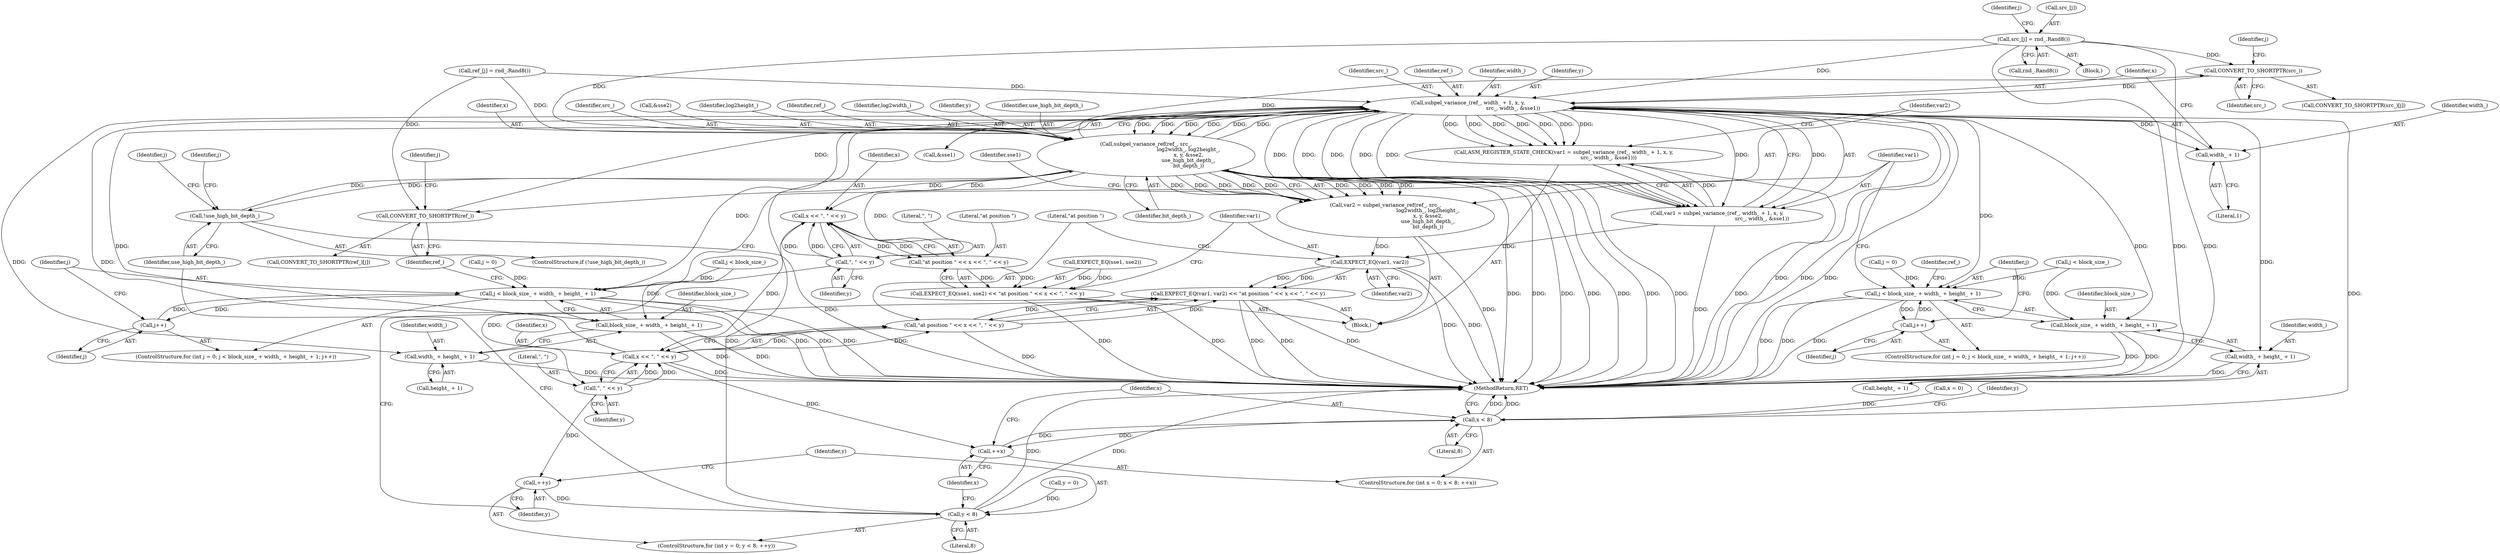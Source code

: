 digraph "0_Android_5a9753fca56f0eeb9f61e342b2fccffc364f9426_112@array" {
"1000139" [label="(Call,src_[j] = rnd_.Rand8())"];
"1000181" [label="(Call,CONVERT_TO_SHORTPTR(src_))"];
"1000218" [label="(Call,subpel_variance_(ref_, width_ + 1, x, y,\n                                                       src_, width_, &sse1))"];
"1000149" [label="(Call,j < block_size_ + width_ + height_ + 1)"];
"1000158" [label="(Call,j++)"];
"1000151" [label="(Call,block_size_ + width_ + height_ + 1)"];
"1000153" [label="(Call,width_ + height_ + 1)"];
"1000192" [label="(Call,j < block_size_ + width_ + height_ + 1)"];
"1000201" [label="(Call,j++)"];
"1000194" [label="(Call,block_size_ + width_ + height_ + 1)"];
"1000196" [label="(Call,width_ + height_ + 1)"];
"1000215" [label="(Call,ASM_REGISTER_STATE_CHECK(var1 = subpel_variance_(ref_, width_ + 1, x, y,\n                                                       src_, width_, &sse1)))"];
"1000216" [label="(Call,var1 = subpel_variance_(ref_, width_ + 1, x, y,\n                                                       src_, width_, &sse1))"];
"1000255" [label="(Call,EXPECT_EQ(var1, var2))"];
"1000254" [label="(Call,EXPECT_EQ(var1, var2) << \"at position \" << x << \", \" << y)"];
"1000220" [label="(Call,width_ + 1)"];
"1000232" [label="(Call,subpel_variance_ref(ref_, src_,\n                                                    log2width_, log2height_,\n                                                    x, y, &sse2,\n                                                    use_high_bit_depth_,\n                                                    bit_depth_))"];
"1000125" [label="(Call,!use_high_bit_depth_)"];
"1000206" [label="(Call,CONVERT_TO_SHORTPTR(ref_))"];
"1000230" [label="(Call,var2 = subpel_variance_ref(ref_, src_,\n                                                    log2width_, log2height_,\n                                                    x, y, &sse2,\n                                                    use_high_bit_depth_,\n                                                    bit_depth_))"];
"1000249" [label="(Call,x << \", \" << y)"];
"1000247" [label="(Call,\"at position \" << x << \", \" << y)"];
"1000243" [label="(Call,EXPECT_EQ(sse1, sse2) << \"at position \" << x << \", \" << y)"];
"1000260" [label="(Call,x << \", \" << y)"];
"1000110" [label="(Call,++x)"];
"1000107" [label="(Call,x < 8)"];
"1000258" [label="(Call,\"at position \" << x << \", \" << y)"];
"1000251" [label="(Call,\", \" << y)"];
"1000262" [label="(Call,\", \" << y)"];
"1000121" [label="(Call,++y)"];
"1000118" [label="(Call,y < 8)"];
"1000195" [label="(Identifier,block_size_)"];
"1000104" [label="(Call,x = 0)"];
"1000110" [label="(Call,++x)"];
"1000225" [label="(Identifier,src_)"];
"1000113" [label="(ControlStructure,for (int y = 0; y < 8; ++y))"];
"1000234" [label="(Identifier,src_)"];
"1000180" [label="(Call,CONVERT_TO_SHORTPTR(src_)[j])"];
"1000251" [label="(Call,\", \" << y)"];
"1000196" [label="(Call,width_ + height_ + 1)"];
"1000248" [label="(Literal,\"at position \")"];
"1000242" [label="(Identifier,bit_depth_)"];
"1000122" [label="(Identifier,y)"];
"1000219" [label="(Identifier,ref_)"];
"1000194" [label="(Call,block_size_ + width_ + height_ + 1)"];
"1000215" [label="(Call,ASM_REGISTER_STATE_CHECK(var1 = subpel_variance_(ref_, width_ + 1, x, y,\n                                                       src_, width_, &sse1)))"];
"1000198" [label="(Call,height_ + 1)"];
"1000131" [label="(Identifier,j)"];
"1000137" [label="(Identifier,j)"];
"1000116" [label="(Identifier,y)"];
"1000263" [label="(Literal,\", \")"];
"1000260" [label="(Call,x << \", \" << y)"];
"1000150" [label="(Identifier,j)"];
"1000253" [label="(Identifier,y)"];
"1000181" [label="(Call,CONVERT_TO_SHORTPTR(src_))"];
"1000262" [label="(Call,\", \" << y)"];
"1000256" [label="(Identifier,var1)"];
"1000226" [label="(Identifier,width_)"];
"1000224" [label="(Identifier,y)"];
"1000154" [label="(Identifier,width_)"];
"1000182" [label="(Identifier,src_)"];
"1000152" [label="(Identifier,block_size_)"];
"1000243" [label="(Call,EXPECT_EQ(sse1, sse2) << \"at position \" << x << \", \" << y)"];
"1000247" [label="(Call,\"at position \" << x << \", \" << y)"];
"1000222" [label="(Literal,1)"];
"1000207" [label="(Identifier,ref_)"];
"1000121" [label="(Call,++y)"];
"1000193" [label="(Identifier,j)"];
"1000126" [label="(Identifier,use_high_bit_depth_)"];
"1000151" [label="(Call,block_size_ + width_ + height_ + 1)"];
"1000216" [label="(Call,var1 = subpel_variance_(ref_, width_ + 1, x, y,\n                                                       src_, width_, &sse1))"];
"1000107" [label="(Call,x < 8)"];
"1000239" [label="(Call,&sse2)"];
"1000146" [label="(Call,j = 0)"];
"1000115" [label="(Call,y = 0)"];
"1000220" [label="(Call,width_ + 1)"];
"1000161" [label="(Call,ref_[j] = rnd_.Rand8())"];
"1000111" [label="(Identifier,x)"];
"1000133" [label="(Call,j < block_size_)"];
"1000227" [label="(Call,&sse1)"];
"1000149" [label="(Call,j < block_size_ + width_ + height_ + 1)"];
"1000139" [label="(Call,src_[j] = rnd_.Rand8())"];
"1000163" [label="(Identifier,ref_)"];
"1000155" [label="(Call,height_ + 1)"];
"1000108" [label="(Identifier,x)"];
"1000250" [label="(Identifier,x)"];
"1000125" [label="(Call,!use_high_bit_depth_)"];
"1000192" [label="(Call,j < block_size_ + width_ + height_ + 1)"];
"1000206" [label="(Call,CONVERT_TO_SHORTPTR(ref_))"];
"1000153" [label="(Call,width_ + height_ + 1)"];
"1000236" [label="(Identifier,log2height_)"];
"1000230" [label="(Call,var2 = subpel_variance_ref(ref_, src_,\n                                                    log2width_, log2height_,\n                                                    x, y, &sse2,\n                                                    use_high_bit_depth_,\n                                                    bit_depth_))"];
"1000187" [label="(ControlStructure,for (int j = 0; j < block_size_ + width_ + height_ + 1; j++))"];
"1000124" [label="(ControlStructure,if (!use_high_bit_depth_))"];
"1000233" [label="(Identifier,ref_)"];
"1000158" [label="(Call,j++)"];
"1000232" [label="(Call,subpel_variance_ref(ref_, src_,\n                                                    log2width_, log2height_,\n                                                    x, y, &sse2,\n                                                    use_high_bit_depth_,\n                                                    bit_depth_))"];
"1000218" [label="(Call,subpel_variance_(ref_, width_ + 1, x, y,\n                                                       src_, width_, &sse1))"];
"1000221" [label="(Identifier,width_)"];
"1000140" [label="(Call,src_[j])"];
"1000245" [label="(Identifier,sse1)"];
"1000171" [label="(Identifier,j)"];
"1000235" [label="(Identifier,log2width_)"];
"1000238" [label="(Identifier,y)"];
"1000118" [label="(Call,y < 8)"];
"1000261" [label="(Identifier,x)"];
"1000197" [label="(Identifier,width_)"];
"1000249" [label="(Call,x << \", \" << y)"];
"1000144" [label="(ControlStructure,for (int j = 0; j < block_size_ + width_ + height_ + 1; j++))"];
"1000119" [label="(Identifier,y)"];
"1000120" [label="(Literal,8)"];
"1000264" [label="(Identifier,y)"];
"1000244" [label="(Call,EXPECT_EQ(sse1, sse2))"];
"1000143" [label="(Call,rnd_.Rand8())"];
"1000258" [label="(Call,\"at position \" << x << \", \" << y)"];
"1000138" [label="(Block,)"];
"1000241" [label="(Identifier,use_high_bit_depth_)"];
"1000223" [label="(Identifier,x)"];
"1000208" [label="(Identifier,j)"];
"1000183" [label="(Identifier,j)"];
"1000255" [label="(Call,EXPECT_EQ(var1, var2))"];
"1000231" [label="(Identifier,var2)"];
"1000201" [label="(Call,j++)"];
"1000265" [label="(MethodReturn,RET)"];
"1000202" [label="(Identifier,j)"];
"1000259" [label="(Literal,\"at position \")"];
"1000205" [label="(Call,CONVERT_TO_SHORTPTR(ref_)[j])"];
"1000102" [label="(ControlStructure,for (int x = 0; x < 8; ++x))"];
"1000237" [label="(Identifier,x)"];
"1000159" [label="(Identifier,j)"];
"1000217" [label="(Identifier,var1)"];
"1000109" [label="(Literal,8)"];
"1000252" [label="(Literal,\", \")"];
"1000123" [label="(Block,)"];
"1000254" [label="(Call,EXPECT_EQ(var1, var2) << \"at position \" << x << \", \" << y)"];
"1000257" [label="(Identifier,var2)"];
"1000189" [label="(Call,j = 0)"];
"1000173" [label="(Call,j < block_size_)"];
"1000139" -> "1000138"  [label="AST: "];
"1000139" -> "1000143"  [label="CFG: "];
"1000140" -> "1000139"  [label="AST: "];
"1000143" -> "1000139"  [label="AST: "];
"1000137" -> "1000139"  [label="CFG: "];
"1000139" -> "1000265"  [label="DDG: "];
"1000139" -> "1000265"  [label="DDG: "];
"1000139" -> "1000181"  [label="DDG: "];
"1000139" -> "1000218"  [label="DDG: "];
"1000139" -> "1000232"  [label="DDG: "];
"1000181" -> "1000180"  [label="AST: "];
"1000181" -> "1000182"  [label="CFG: "];
"1000182" -> "1000181"  [label="AST: "];
"1000183" -> "1000181"  [label="CFG: "];
"1000232" -> "1000181"  [label="DDG: "];
"1000181" -> "1000218"  [label="DDG: "];
"1000218" -> "1000216"  [label="AST: "];
"1000218" -> "1000227"  [label="CFG: "];
"1000219" -> "1000218"  [label="AST: "];
"1000220" -> "1000218"  [label="AST: "];
"1000223" -> "1000218"  [label="AST: "];
"1000224" -> "1000218"  [label="AST: "];
"1000225" -> "1000218"  [label="AST: "];
"1000226" -> "1000218"  [label="AST: "];
"1000227" -> "1000218"  [label="AST: "];
"1000216" -> "1000218"  [label="CFG: "];
"1000218" -> "1000265"  [label="DDG: "];
"1000218" -> "1000265"  [label="DDG: "];
"1000218" -> "1000265"  [label="DDG: "];
"1000218" -> "1000149"  [label="DDG: "];
"1000218" -> "1000151"  [label="DDG: "];
"1000218" -> "1000153"  [label="DDG: "];
"1000218" -> "1000192"  [label="DDG: "];
"1000218" -> "1000194"  [label="DDG: "];
"1000218" -> "1000196"  [label="DDG: "];
"1000218" -> "1000215"  [label="DDG: "];
"1000218" -> "1000215"  [label="DDG: "];
"1000218" -> "1000215"  [label="DDG: "];
"1000218" -> "1000215"  [label="DDG: "];
"1000218" -> "1000215"  [label="DDG: "];
"1000218" -> "1000215"  [label="DDG: "];
"1000218" -> "1000215"  [label="DDG: "];
"1000218" -> "1000216"  [label="DDG: "];
"1000218" -> "1000216"  [label="DDG: "];
"1000218" -> "1000216"  [label="DDG: "];
"1000218" -> "1000216"  [label="DDG: "];
"1000218" -> "1000216"  [label="DDG: "];
"1000218" -> "1000216"  [label="DDG: "];
"1000218" -> "1000216"  [label="DDG: "];
"1000232" -> "1000218"  [label="DDG: "];
"1000232" -> "1000218"  [label="DDG: "];
"1000206" -> "1000218"  [label="DDG: "];
"1000161" -> "1000218"  [label="DDG: "];
"1000218" -> "1000220"  [label="DDG: "];
"1000107" -> "1000218"  [label="DDG: "];
"1000260" -> "1000218"  [label="DDG: "];
"1000118" -> "1000218"  [label="DDG: "];
"1000218" -> "1000232"  [label="DDG: "];
"1000218" -> "1000232"  [label="DDG: "];
"1000218" -> "1000232"  [label="DDG: "];
"1000218" -> "1000232"  [label="DDG: "];
"1000149" -> "1000144"  [label="AST: "];
"1000149" -> "1000151"  [label="CFG: "];
"1000150" -> "1000149"  [label="AST: "];
"1000151" -> "1000149"  [label="AST: "];
"1000163" -> "1000149"  [label="CFG: "];
"1000217" -> "1000149"  [label="CFG: "];
"1000149" -> "1000265"  [label="DDG: "];
"1000149" -> "1000265"  [label="DDG: "];
"1000149" -> "1000265"  [label="DDG: "];
"1000158" -> "1000149"  [label="DDG: "];
"1000146" -> "1000149"  [label="DDG: "];
"1000133" -> "1000149"  [label="DDG: "];
"1000149" -> "1000158"  [label="DDG: "];
"1000158" -> "1000144"  [label="AST: "];
"1000158" -> "1000159"  [label="CFG: "];
"1000159" -> "1000158"  [label="AST: "];
"1000150" -> "1000158"  [label="CFG: "];
"1000151" -> "1000153"  [label="CFG: "];
"1000152" -> "1000151"  [label="AST: "];
"1000153" -> "1000151"  [label="AST: "];
"1000151" -> "1000265"  [label="DDG: "];
"1000151" -> "1000265"  [label="DDG: "];
"1000133" -> "1000151"  [label="DDG: "];
"1000153" -> "1000155"  [label="CFG: "];
"1000154" -> "1000153"  [label="AST: "];
"1000155" -> "1000153"  [label="AST: "];
"1000153" -> "1000265"  [label="DDG: "];
"1000192" -> "1000187"  [label="AST: "];
"1000192" -> "1000194"  [label="CFG: "];
"1000193" -> "1000192"  [label="AST: "];
"1000194" -> "1000192"  [label="AST: "];
"1000207" -> "1000192"  [label="CFG: "];
"1000217" -> "1000192"  [label="CFG: "];
"1000192" -> "1000265"  [label="DDG: "];
"1000192" -> "1000265"  [label="DDG: "];
"1000192" -> "1000265"  [label="DDG: "];
"1000189" -> "1000192"  [label="DDG: "];
"1000201" -> "1000192"  [label="DDG: "];
"1000173" -> "1000192"  [label="DDG: "];
"1000192" -> "1000201"  [label="DDG: "];
"1000201" -> "1000187"  [label="AST: "];
"1000201" -> "1000202"  [label="CFG: "];
"1000202" -> "1000201"  [label="AST: "];
"1000193" -> "1000201"  [label="CFG: "];
"1000194" -> "1000196"  [label="CFG: "];
"1000195" -> "1000194"  [label="AST: "];
"1000196" -> "1000194"  [label="AST: "];
"1000194" -> "1000265"  [label="DDG: "];
"1000194" -> "1000265"  [label="DDG: "];
"1000173" -> "1000194"  [label="DDG: "];
"1000196" -> "1000198"  [label="CFG: "];
"1000197" -> "1000196"  [label="AST: "];
"1000198" -> "1000196"  [label="AST: "];
"1000196" -> "1000265"  [label="DDG: "];
"1000215" -> "1000123"  [label="AST: "];
"1000215" -> "1000216"  [label="CFG: "];
"1000216" -> "1000215"  [label="AST: "];
"1000231" -> "1000215"  [label="CFG: "];
"1000215" -> "1000265"  [label="DDG: "];
"1000216" -> "1000215"  [label="DDG: "];
"1000217" -> "1000216"  [label="AST: "];
"1000216" -> "1000265"  [label="DDG: "];
"1000216" -> "1000255"  [label="DDG: "];
"1000255" -> "1000254"  [label="AST: "];
"1000255" -> "1000257"  [label="CFG: "];
"1000256" -> "1000255"  [label="AST: "];
"1000257" -> "1000255"  [label="AST: "];
"1000259" -> "1000255"  [label="CFG: "];
"1000255" -> "1000265"  [label="DDG: "];
"1000255" -> "1000265"  [label="DDG: "];
"1000255" -> "1000254"  [label="DDG: "];
"1000255" -> "1000254"  [label="DDG: "];
"1000230" -> "1000255"  [label="DDG: "];
"1000254" -> "1000123"  [label="AST: "];
"1000254" -> "1000258"  [label="CFG: "];
"1000258" -> "1000254"  [label="AST: "];
"1000122" -> "1000254"  [label="CFG: "];
"1000254" -> "1000265"  [label="DDG: "];
"1000254" -> "1000265"  [label="DDG: "];
"1000254" -> "1000265"  [label="DDG: "];
"1000258" -> "1000254"  [label="DDG: "];
"1000258" -> "1000254"  [label="DDG: "];
"1000220" -> "1000222"  [label="CFG: "];
"1000221" -> "1000220"  [label="AST: "];
"1000222" -> "1000220"  [label="AST: "];
"1000223" -> "1000220"  [label="CFG: "];
"1000232" -> "1000230"  [label="AST: "];
"1000232" -> "1000242"  [label="CFG: "];
"1000233" -> "1000232"  [label="AST: "];
"1000234" -> "1000232"  [label="AST: "];
"1000235" -> "1000232"  [label="AST: "];
"1000236" -> "1000232"  [label="AST: "];
"1000237" -> "1000232"  [label="AST: "];
"1000238" -> "1000232"  [label="AST: "];
"1000239" -> "1000232"  [label="AST: "];
"1000241" -> "1000232"  [label="AST: "];
"1000242" -> "1000232"  [label="AST: "];
"1000230" -> "1000232"  [label="CFG: "];
"1000232" -> "1000265"  [label="DDG: "];
"1000232" -> "1000265"  [label="DDG: "];
"1000232" -> "1000265"  [label="DDG: "];
"1000232" -> "1000265"  [label="DDG: "];
"1000232" -> "1000265"  [label="DDG: "];
"1000232" -> "1000265"  [label="DDG: "];
"1000232" -> "1000265"  [label="DDG: "];
"1000232" -> "1000125"  [label="DDG: "];
"1000232" -> "1000206"  [label="DDG: "];
"1000232" -> "1000230"  [label="DDG: "];
"1000232" -> "1000230"  [label="DDG: "];
"1000232" -> "1000230"  [label="DDG: "];
"1000232" -> "1000230"  [label="DDG: "];
"1000232" -> "1000230"  [label="DDG: "];
"1000232" -> "1000230"  [label="DDG: "];
"1000232" -> "1000230"  [label="DDG: "];
"1000232" -> "1000230"  [label="DDG: "];
"1000232" -> "1000230"  [label="DDG: "];
"1000161" -> "1000232"  [label="DDG: "];
"1000125" -> "1000232"  [label="DDG: "];
"1000232" -> "1000249"  [label="DDG: "];
"1000232" -> "1000251"  [label="DDG: "];
"1000125" -> "1000124"  [label="AST: "];
"1000125" -> "1000126"  [label="CFG: "];
"1000126" -> "1000125"  [label="AST: "];
"1000131" -> "1000125"  [label="CFG: "];
"1000171" -> "1000125"  [label="CFG: "];
"1000125" -> "1000265"  [label="DDG: "];
"1000206" -> "1000205"  [label="AST: "];
"1000206" -> "1000207"  [label="CFG: "];
"1000207" -> "1000206"  [label="AST: "];
"1000208" -> "1000206"  [label="CFG: "];
"1000161" -> "1000206"  [label="DDG: "];
"1000230" -> "1000123"  [label="AST: "];
"1000231" -> "1000230"  [label="AST: "];
"1000245" -> "1000230"  [label="CFG: "];
"1000230" -> "1000265"  [label="DDG: "];
"1000249" -> "1000247"  [label="AST: "];
"1000249" -> "1000251"  [label="CFG: "];
"1000250" -> "1000249"  [label="AST: "];
"1000251" -> "1000249"  [label="AST: "];
"1000247" -> "1000249"  [label="CFG: "];
"1000249" -> "1000247"  [label="DDG: "];
"1000249" -> "1000247"  [label="DDG: "];
"1000251" -> "1000249"  [label="DDG: "];
"1000251" -> "1000249"  [label="DDG: "];
"1000249" -> "1000260"  [label="DDG: "];
"1000247" -> "1000243"  [label="AST: "];
"1000248" -> "1000247"  [label="AST: "];
"1000243" -> "1000247"  [label="CFG: "];
"1000247" -> "1000243"  [label="DDG: "];
"1000247" -> "1000243"  [label="DDG: "];
"1000243" -> "1000123"  [label="AST: "];
"1000244" -> "1000243"  [label="AST: "];
"1000256" -> "1000243"  [label="CFG: "];
"1000243" -> "1000265"  [label="DDG: "];
"1000243" -> "1000265"  [label="DDG: "];
"1000244" -> "1000243"  [label="DDG: "];
"1000244" -> "1000243"  [label="DDG: "];
"1000260" -> "1000258"  [label="AST: "];
"1000260" -> "1000262"  [label="CFG: "];
"1000261" -> "1000260"  [label="AST: "];
"1000262" -> "1000260"  [label="AST: "];
"1000258" -> "1000260"  [label="CFG: "];
"1000260" -> "1000265"  [label="DDG: "];
"1000260" -> "1000110"  [label="DDG: "];
"1000260" -> "1000258"  [label="DDG: "];
"1000260" -> "1000258"  [label="DDG: "];
"1000262" -> "1000260"  [label="DDG: "];
"1000262" -> "1000260"  [label="DDG: "];
"1000110" -> "1000102"  [label="AST: "];
"1000110" -> "1000111"  [label="CFG: "];
"1000111" -> "1000110"  [label="AST: "];
"1000108" -> "1000110"  [label="CFG: "];
"1000110" -> "1000107"  [label="DDG: "];
"1000107" -> "1000110"  [label="DDG: "];
"1000107" -> "1000102"  [label="AST: "];
"1000107" -> "1000109"  [label="CFG: "];
"1000108" -> "1000107"  [label="AST: "];
"1000109" -> "1000107"  [label="AST: "];
"1000116" -> "1000107"  [label="CFG: "];
"1000265" -> "1000107"  [label="CFG: "];
"1000107" -> "1000265"  [label="DDG: "];
"1000107" -> "1000265"  [label="DDG: "];
"1000104" -> "1000107"  [label="DDG: "];
"1000259" -> "1000258"  [label="AST: "];
"1000258" -> "1000265"  [label="DDG: "];
"1000251" -> "1000253"  [label="CFG: "];
"1000252" -> "1000251"  [label="AST: "];
"1000253" -> "1000251"  [label="AST: "];
"1000251" -> "1000262"  [label="DDG: "];
"1000262" -> "1000264"  [label="CFG: "];
"1000263" -> "1000262"  [label="AST: "];
"1000264" -> "1000262"  [label="AST: "];
"1000262" -> "1000121"  [label="DDG: "];
"1000121" -> "1000113"  [label="AST: "];
"1000121" -> "1000122"  [label="CFG: "];
"1000122" -> "1000121"  [label="AST: "];
"1000119" -> "1000121"  [label="CFG: "];
"1000121" -> "1000118"  [label="DDG: "];
"1000118" -> "1000113"  [label="AST: "];
"1000118" -> "1000120"  [label="CFG: "];
"1000119" -> "1000118"  [label="AST: "];
"1000120" -> "1000118"  [label="AST: "];
"1000126" -> "1000118"  [label="CFG: "];
"1000111" -> "1000118"  [label="CFG: "];
"1000118" -> "1000265"  [label="DDG: "];
"1000118" -> "1000265"  [label="DDG: "];
"1000115" -> "1000118"  [label="DDG: "];
}
